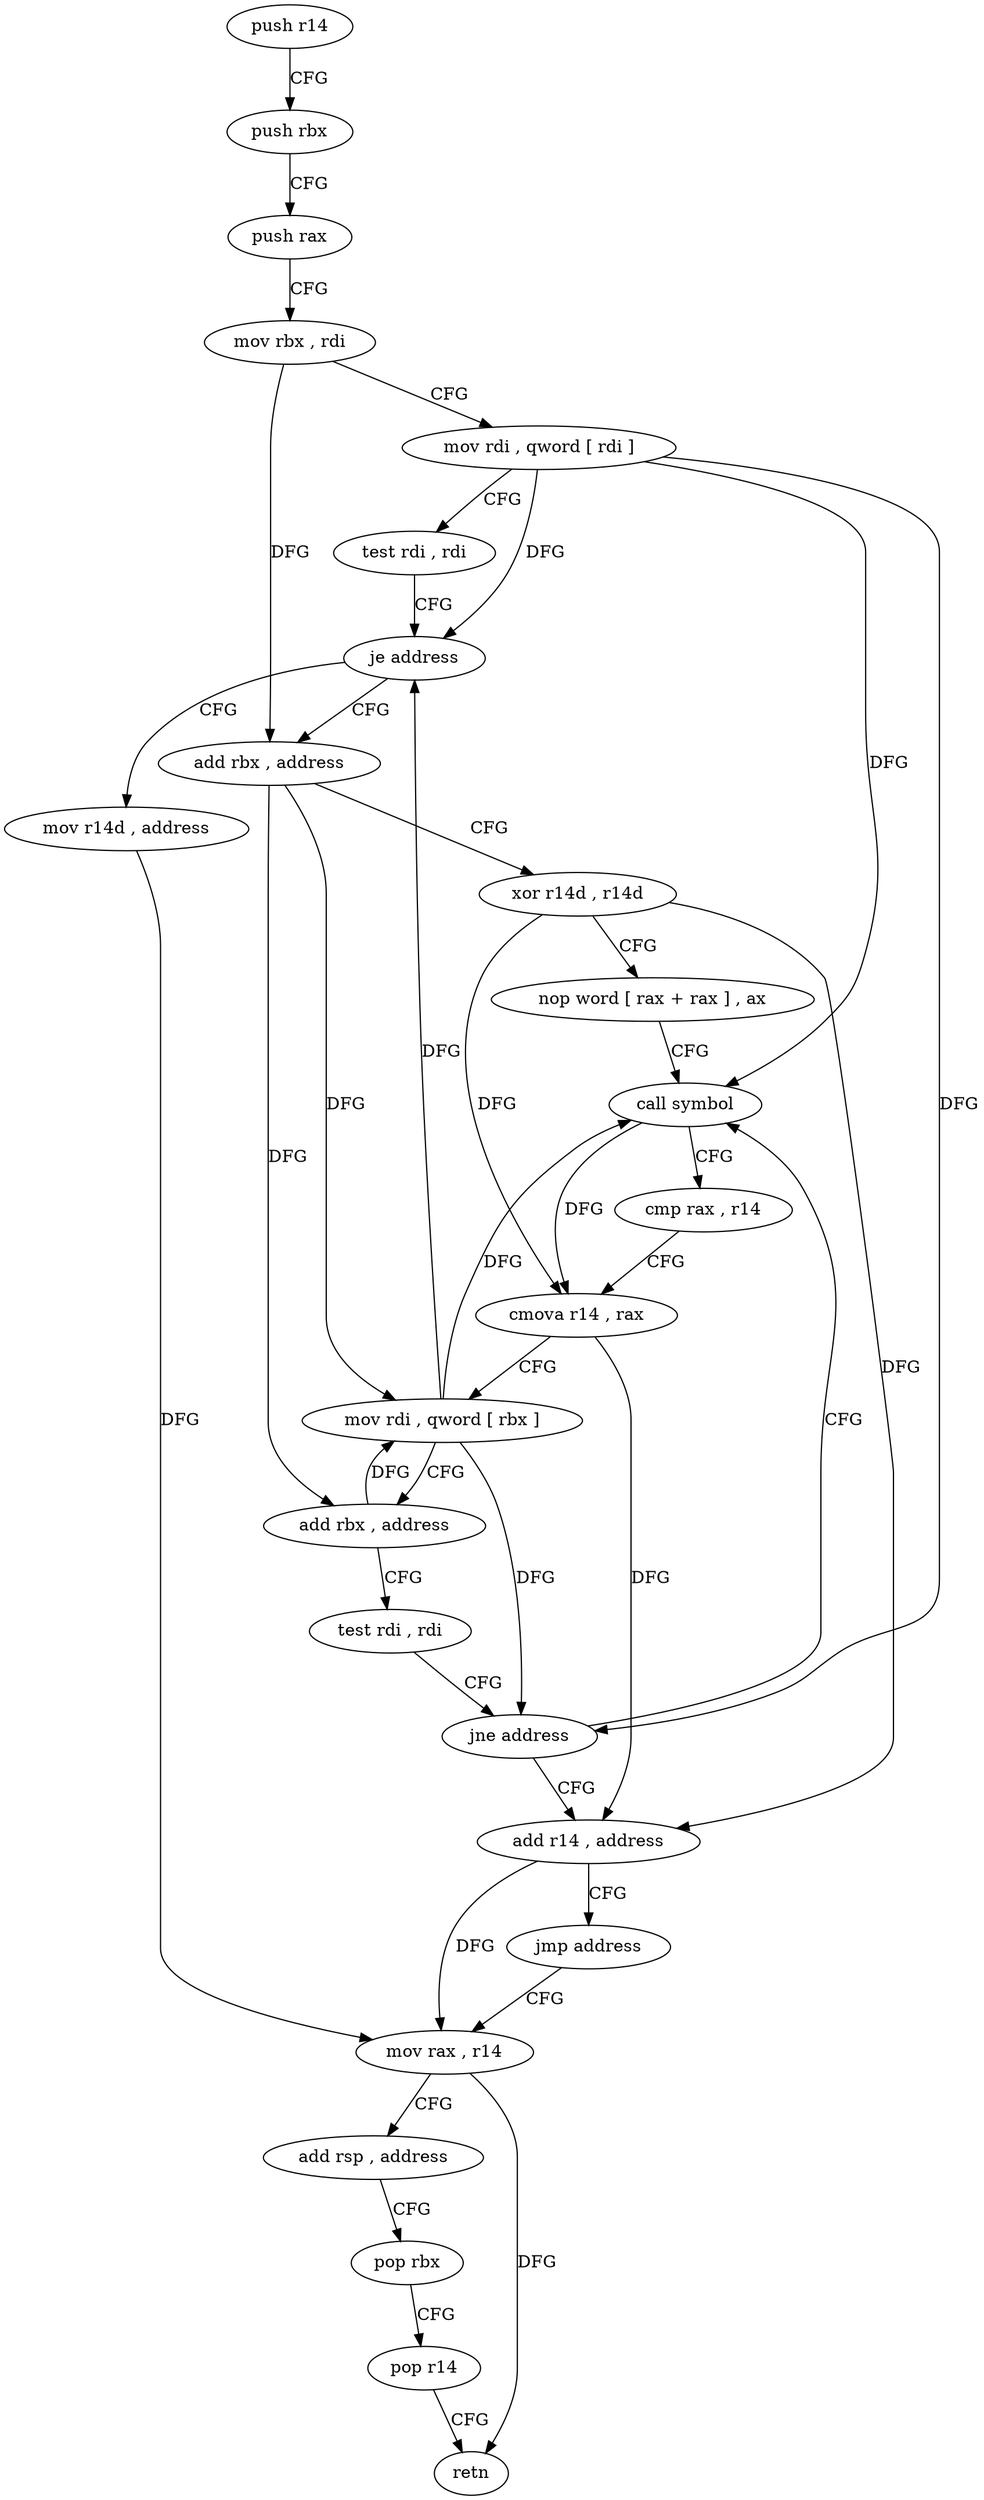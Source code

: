 digraph "func" {
"4209120" [label = "push r14" ]
"4209122" [label = "push rbx" ]
"4209123" [label = "push rax" ]
"4209124" [label = "mov rbx , rdi" ]
"4209127" [label = "mov rdi , qword [ rdi ]" ]
"4209130" [label = "test rdi , rdi" ]
"4209133" [label = "je address" ]
"4209182" [label = "mov r14d , address" ]
"4209135" [label = "add rbx , address" ]
"4209188" [label = "mov rax , r14" ]
"4209139" [label = "xor r14d , r14d" ]
"4209142" [label = "nop word [ rax + rax ] , ax" ]
"4209152" [label = "call symbol" ]
"4209157" [label = "cmp rax , r14" ]
"4209160" [label = "cmova r14 , rax" ]
"4209164" [label = "mov rdi , qword [ rbx ]" ]
"4209167" [label = "add rbx , address" ]
"4209171" [label = "test rdi , rdi" ]
"4209174" [label = "jne address" ]
"4209176" [label = "add r14 , address" ]
"4209180" [label = "jmp address" ]
"4209191" [label = "add rsp , address" ]
"4209195" [label = "pop rbx" ]
"4209196" [label = "pop r14" ]
"4209198" [label = "retn" ]
"4209120" -> "4209122" [ label = "CFG" ]
"4209122" -> "4209123" [ label = "CFG" ]
"4209123" -> "4209124" [ label = "CFG" ]
"4209124" -> "4209127" [ label = "CFG" ]
"4209124" -> "4209135" [ label = "DFG" ]
"4209127" -> "4209130" [ label = "CFG" ]
"4209127" -> "4209133" [ label = "DFG" ]
"4209127" -> "4209152" [ label = "DFG" ]
"4209127" -> "4209174" [ label = "DFG" ]
"4209130" -> "4209133" [ label = "CFG" ]
"4209133" -> "4209182" [ label = "CFG" ]
"4209133" -> "4209135" [ label = "CFG" ]
"4209182" -> "4209188" [ label = "DFG" ]
"4209135" -> "4209139" [ label = "CFG" ]
"4209135" -> "4209164" [ label = "DFG" ]
"4209135" -> "4209167" [ label = "DFG" ]
"4209188" -> "4209191" [ label = "CFG" ]
"4209188" -> "4209198" [ label = "DFG" ]
"4209139" -> "4209142" [ label = "CFG" ]
"4209139" -> "4209160" [ label = "DFG" ]
"4209139" -> "4209176" [ label = "DFG" ]
"4209142" -> "4209152" [ label = "CFG" ]
"4209152" -> "4209157" [ label = "CFG" ]
"4209152" -> "4209160" [ label = "DFG" ]
"4209157" -> "4209160" [ label = "CFG" ]
"4209160" -> "4209164" [ label = "CFG" ]
"4209160" -> "4209176" [ label = "DFG" ]
"4209164" -> "4209167" [ label = "CFG" ]
"4209164" -> "4209133" [ label = "DFG" ]
"4209164" -> "4209152" [ label = "DFG" ]
"4209164" -> "4209174" [ label = "DFG" ]
"4209167" -> "4209171" [ label = "CFG" ]
"4209167" -> "4209164" [ label = "DFG" ]
"4209171" -> "4209174" [ label = "CFG" ]
"4209174" -> "4209152" [ label = "CFG" ]
"4209174" -> "4209176" [ label = "CFG" ]
"4209176" -> "4209180" [ label = "CFG" ]
"4209176" -> "4209188" [ label = "DFG" ]
"4209180" -> "4209188" [ label = "CFG" ]
"4209191" -> "4209195" [ label = "CFG" ]
"4209195" -> "4209196" [ label = "CFG" ]
"4209196" -> "4209198" [ label = "CFG" ]
}
